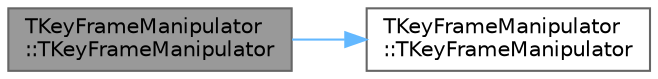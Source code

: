 digraph "TKeyFrameManipulator::TKeyFrameManipulator"
{
 // INTERACTIVE_SVG=YES
 // LATEX_PDF_SIZE
  bgcolor="transparent";
  edge [fontname=Helvetica,fontsize=10,labelfontname=Helvetica,labelfontsize=10];
  node [fontname=Helvetica,fontsize=10,shape=box,height=0.2,width=0.4];
  rankdir="LR";
  Node1 [id="Node000001",label="TKeyFrameManipulator\l::TKeyFrameManipulator",height=0.2,width=0.4,color="gray40", fillcolor="grey60", style="filled", fontcolor="black",tooltip=" "];
  Node1 -> Node2 [id="edge1_Node000001_Node000002",color="steelblue1",style="solid",tooltip=" "];
  Node2 [id="Node000002",label="TKeyFrameManipulator\l::TKeyFrameManipulator",height=0.2,width=0.4,color="grey40", fillcolor="white", style="filled",URL="$de/d3a/classTKeyFrameManipulator.html#a2d6b7a65d3094c8bea1f89e31cea2620",tooltip="Construction from an externally owned array of times."];
}
